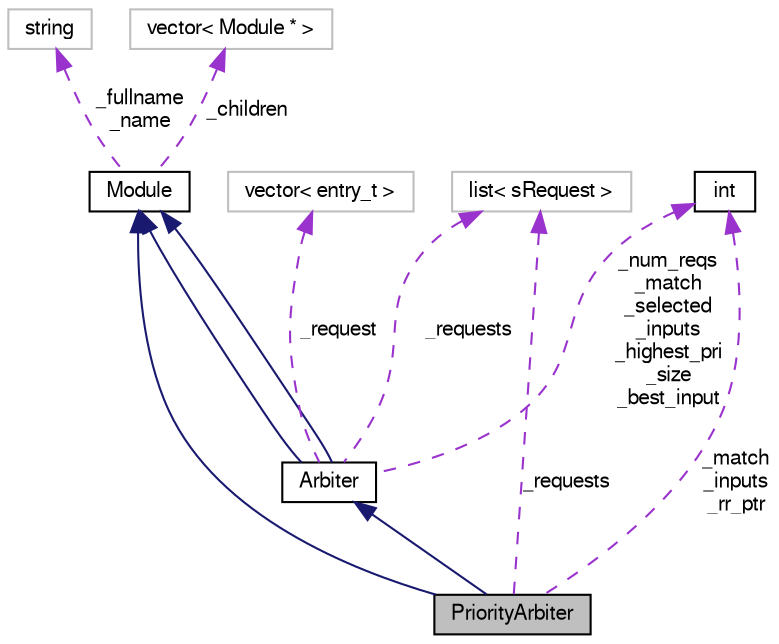 digraph G
{
  bgcolor="transparent";
  edge [fontname="FreeSans",fontsize="10",labelfontname="FreeSans",labelfontsize="10"];
  node [fontname="FreeSans",fontsize="10",shape=record];
  Node1 [label="PriorityArbiter",height=0.2,width=0.4,color="black", fillcolor="grey75", style="filled" fontcolor="black"];
  Node2 -> Node1 [dir=back,color="midnightblue",fontsize="10",style="solid",fontname="FreeSans"];
  Node2 [label="Module",height=0.2,width=0.4,color="black",URL="$classModule.html"];
  Node3 -> Node2 [dir=back,color="darkorchid3",fontsize="10",style="dashed",label="_fullname\n_name",fontname="FreeSans"];
  Node3 [label="string",height=0.2,width=0.4,color="grey75"];
  Node4 -> Node2 [dir=back,color="darkorchid3",fontsize="10",style="dashed",label="_children",fontname="FreeSans"];
  Node4 [label="vector\< Module * \>",height=0.2,width=0.4,color="grey75"];
  Node5 -> Node1 [dir=back,color="midnightblue",fontsize="10",style="solid",fontname="FreeSans"];
  Node5 [label="Arbiter",height=0.2,width=0.4,color="black",URL="$classArbiter.html"];
  Node2 -> Node5 [dir=back,color="midnightblue",fontsize="10",style="solid",fontname="FreeSans"];
  Node2 -> Node5 [dir=back,color="midnightblue",fontsize="10",style="solid",fontname="FreeSans"];
  Node6 -> Node5 [dir=back,color="darkorchid3",fontsize="10",style="dashed",label="_request",fontname="FreeSans"];
  Node6 [label="vector\< entry_t \>",height=0.2,width=0.4,color="grey75"];
  Node7 -> Node5 [dir=back,color="darkorchid3",fontsize="10",style="dashed",label="_num_reqs\n_match\n_selected\n_inputs\n_highest_pri\n_size\n_best_input",fontname="FreeSans"];
  Node7 [label="int",height=0.2,width=0.4,color="black",URL="$classint.html"];
  Node8 -> Node5 [dir=back,color="darkorchid3",fontsize="10",style="dashed",label="_requests",fontname="FreeSans"];
  Node8 [label="list\< sRequest \>",height=0.2,width=0.4,color="grey75"];
  Node7 -> Node1 [dir=back,color="darkorchid3",fontsize="10",style="dashed",label="_match\n_inputs\n_rr_ptr",fontname="FreeSans"];
  Node8 -> Node1 [dir=back,color="darkorchid3",fontsize="10",style="dashed",label="_requests",fontname="FreeSans"];
}

